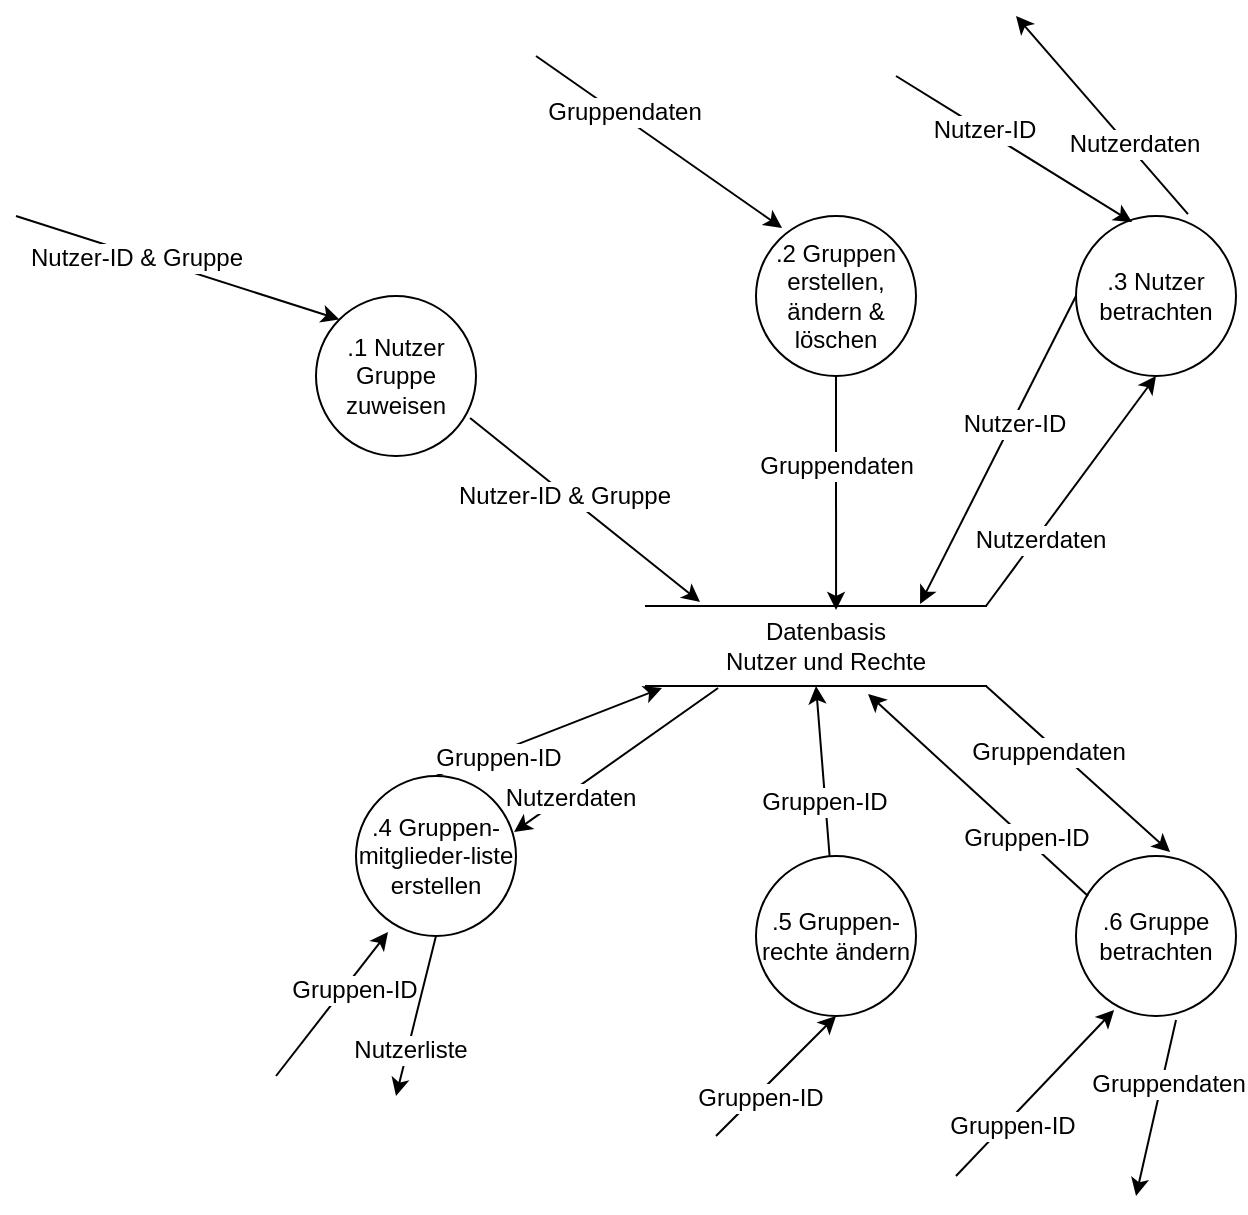 <mxfile version="12.3.0" type="device" pages="1"><diagram id="P71n3pYKr9um5QxwBSFQ" name="Page-1"><mxGraphModel dx="1422" dy="769" grid="1" gridSize="10" guides="1" tooltips="1" connect="1" arrows="1" fold="1" page="1" pageScale="1" pageWidth="850" pageHeight="1100" math="0" shadow="0"><root><mxCell id="0"/><mxCell id="1" parent="0"/><mxCell id="HVbWwbxlkAhV12KvSE2W-7" value="" style="shape=partialRectangle;whiteSpace=wrap;html=1;top=0;bottom=0;fillColor=none;rotation=90;" vertex="1" parent="1"><mxGeometry x="410" y="330" width="40" height="170" as="geometry"/></mxCell><mxCell id="HVbWwbxlkAhV12KvSE2W-10" value="Datenbasis&lt;br&gt;&lt;div&gt;Nutzer und Rechte&lt;/div&gt;" style="text;html=1;strokeColor=none;fillColor=none;align=center;verticalAlign=middle;whiteSpace=wrap;rounded=0;" vertex="1" parent="1"><mxGeometry x="380" y="405" width="110" height="20" as="geometry"/></mxCell><mxCell id="HVbWwbxlkAhV12KvSE2W-12" value=".1 Nutzer Gruppe zuweisen" style="ellipse;whiteSpace=wrap;html=1;aspect=fixed;" vertex="1" parent="1"><mxGeometry x="180" y="240" width="80" height="80" as="geometry"/></mxCell><mxCell id="HVbWwbxlkAhV12KvSE2W-13" value="" style="endArrow=classic;html=1;exitX=0.963;exitY=0.763;exitDx=0;exitDy=0;exitPerimeter=0;entryX=-0.05;entryY=0.841;entryDx=0;entryDy=0;entryPerimeter=0;" edge="1" parent="1" source="HVbWwbxlkAhV12KvSE2W-12" target="HVbWwbxlkAhV12KvSE2W-7"><mxGeometry width="50" height="50" relative="1" as="geometry"><mxPoint x="280" y="300" as="sourcePoint"/><mxPoint x="230" y="460" as="targetPoint"/></mxGeometry></mxCell><mxCell id="HVbWwbxlkAhV12KvSE2W-14" value="Nutzer-ID &amp;amp; Gruppe" style="text;html=1;align=center;verticalAlign=middle;resizable=0;points=[];;labelBackgroundColor=#ffffff;" vertex="1" connectable="0" parent="HVbWwbxlkAhV12KvSE2W-13"><mxGeometry x="-0.171" y="-1" relative="1" as="geometry"><mxPoint as="offset"/></mxGeometry></mxCell><mxCell id="HVbWwbxlkAhV12KvSE2W-15" value="" style="endArrow=classic;html=1;entryX=0;entryY=0;entryDx=0;entryDy=0;" edge="1" parent="1" target="HVbWwbxlkAhV12KvSE2W-12"><mxGeometry width="50" height="50" relative="1" as="geometry"><mxPoint x="30" y="200" as="sourcePoint"/><mxPoint x="230" y="460" as="targetPoint"/></mxGeometry></mxCell><mxCell id="HVbWwbxlkAhV12KvSE2W-17" value="Nutzer-ID &amp;amp; Gruppe" style="text;html=1;align=center;verticalAlign=middle;resizable=0;points=[];;labelBackgroundColor=#ffffff;" vertex="1" connectable="0" parent="HVbWwbxlkAhV12KvSE2W-15"><mxGeometry x="-0.24" y="-1" relative="1" as="geometry"><mxPoint x="-1" as="offset"/></mxGeometry></mxCell><mxCell id="HVbWwbxlkAhV12KvSE2W-22" value=".2 Gruppen erstellen, ändern &amp;amp; löschen" style="ellipse;whiteSpace=wrap;html=1;aspect=fixed;" vertex="1" parent="1"><mxGeometry x="400" y="200" width="80" height="80" as="geometry"/></mxCell><mxCell id="HVbWwbxlkAhV12KvSE2W-23" value="" style="endArrow=classic;html=1;entryX=0.163;entryY=0.075;entryDx=0;entryDy=0;entryPerimeter=0;" edge="1" parent="1" target="HVbWwbxlkAhV12KvSE2W-22"><mxGeometry width="50" height="50" relative="1" as="geometry"><mxPoint x="290" y="120" as="sourcePoint"/><mxPoint x="70" y="460" as="targetPoint"/></mxGeometry></mxCell><mxCell id="HVbWwbxlkAhV12KvSE2W-24" value="Gruppendaten" style="text;html=1;align=center;verticalAlign=middle;resizable=0;points=[];;labelBackgroundColor=#ffffff;" vertex="1" connectable="0" parent="HVbWwbxlkAhV12KvSE2W-23"><mxGeometry x="-0.306" y="2" relative="1" as="geometry"><mxPoint as="offset"/></mxGeometry></mxCell><mxCell id="HVbWwbxlkAhV12KvSE2W-25" value="" style="endArrow=classic;html=1;exitX=0.5;exitY=1;exitDx=0;exitDy=0;entryX=0.05;entryY=0.441;entryDx=0;entryDy=0;entryPerimeter=0;" edge="1" parent="1" source="HVbWwbxlkAhV12KvSE2W-22" target="HVbWwbxlkAhV12KvSE2W-7"><mxGeometry width="50" height="50" relative="1" as="geometry"><mxPoint x="20" y="510" as="sourcePoint"/><mxPoint x="70" y="460" as="targetPoint"/></mxGeometry></mxCell><mxCell id="HVbWwbxlkAhV12KvSE2W-26" value="Gruppendaten" style="text;html=1;align=center;verticalAlign=middle;resizable=0;points=[];;labelBackgroundColor=#ffffff;" vertex="1" connectable="0" parent="HVbWwbxlkAhV12KvSE2W-25"><mxGeometry x="-0.231" relative="1" as="geometry"><mxPoint as="offset"/></mxGeometry></mxCell><mxCell id="HVbWwbxlkAhV12KvSE2W-27" value=".3 Nutzer betrachten" style="ellipse;whiteSpace=wrap;html=1;aspect=fixed;" vertex="1" parent="1"><mxGeometry x="560" y="200" width="80" height="80" as="geometry"/></mxCell><mxCell id="HVbWwbxlkAhV12KvSE2W-28" value="" style="endArrow=classic;html=1;entryX=0.35;entryY=0.038;entryDx=0;entryDy=0;entryPerimeter=0;" edge="1" parent="1" target="HVbWwbxlkAhV12KvSE2W-27"><mxGeometry width="50" height="50" relative="1" as="geometry"><mxPoint x="470" y="130" as="sourcePoint"/><mxPoint x="70" y="460" as="targetPoint"/></mxGeometry></mxCell><mxCell id="HVbWwbxlkAhV12KvSE2W-29" value="Nutzer-ID" style="text;html=1;align=center;verticalAlign=middle;resizable=0;points=[];;labelBackgroundColor=#ffffff;" vertex="1" connectable="0" parent="HVbWwbxlkAhV12KvSE2W-28"><mxGeometry x="-0.268" relative="1" as="geometry"><mxPoint as="offset"/></mxGeometry></mxCell><mxCell id="HVbWwbxlkAhV12KvSE2W-30" value="" style="endArrow=classic;html=1;exitX=0;exitY=0.5;exitDx=0;exitDy=0;entryX=-0.025;entryY=0.194;entryDx=0;entryDy=0;entryPerimeter=0;" edge="1" parent="1" source="HVbWwbxlkAhV12KvSE2W-27" target="HVbWwbxlkAhV12KvSE2W-7"><mxGeometry width="50" height="50" relative="1" as="geometry"><mxPoint x="20" y="510" as="sourcePoint"/><mxPoint x="70" y="460" as="targetPoint"/></mxGeometry></mxCell><mxCell id="HVbWwbxlkAhV12KvSE2W-31" value="Nutzer-ID" style="text;html=1;align=center;verticalAlign=middle;resizable=0;points=[];;labelBackgroundColor=#ffffff;" vertex="1" connectable="0" parent="HVbWwbxlkAhV12KvSE2W-30"><mxGeometry x="-0.186" y="2" relative="1" as="geometry"><mxPoint x="-1" as="offset"/></mxGeometry></mxCell><mxCell id="HVbWwbxlkAhV12KvSE2W-32" value="" style="endArrow=classic;html=1;exitX=0;exitY=0;exitDx=0;exitDy=0;entryX=0.5;entryY=1;entryDx=0;entryDy=0;" edge="1" parent="1" source="HVbWwbxlkAhV12KvSE2W-7" target="HVbWwbxlkAhV12KvSE2W-27"><mxGeometry width="50" height="50" relative="1" as="geometry"><mxPoint x="20" y="510" as="sourcePoint"/><mxPoint x="70" y="460" as="targetPoint"/></mxGeometry></mxCell><mxCell id="HVbWwbxlkAhV12KvSE2W-33" value="Nutzerdaten" style="text;html=1;align=center;verticalAlign=middle;resizable=0;points=[];;labelBackgroundColor=#ffffff;" vertex="1" connectable="0" parent="HVbWwbxlkAhV12KvSE2W-32"><mxGeometry x="-0.404" y="-2" relative="1" as="geometry"><mxPoint as="offset"/></mxGeometry></mxCell><mxCell id="HVbWwbxlkAhV12KvSE2W-34" value=".4 Gruppen-mitglieder-liste erstellen" style="ellipse;whiteSpace=wrap;html=1;aspect=fixed;" vertex="1" parent="1"><mxGeometry x="200" y="480" width="80" height="80" as="geometry"/></mxCell><mxCell id="HVbWwbxlkAhV12KvSE2W-35" value="" style="endArrow=classic;html=1;entryX=0.2;entryY=0.975;entryDx=0;entryDy=0;entryPerimeter=0;" edge="1" parent="1" target="HVbWwbxlkAhV12KvSE2W-34"><mxGeometry width="50" height="50" relative="1" as="geometry"><mxPoint x="160" y="630" as="sourcePoint"/><mxPoint x="70" y="580" as="targetPoint"/></mxGeometry></mxCell><mxCell id="HVbWwbxlkAhV12KvSE2W-36" value="Gruppen-ID" style="text;html=1;align=center;verticalAlign=middle;resizable=0;points=[];;labelBackgroundColor=#ffffff;" vertex="1" connectable="0" parent="HVbWwbxlkAhV12KvSE2W-35"><mxGeometry x="0.286" y="-4" relative="1" as="geometry"><mxPoint as="offset"/></mxGeometry></mxCell><mxCell id="HVbWwbxlkAhV12KvSE2W-37" value="" style="endArrow=classic;html=1;entryX=1.025;entryY=0.953;entryDx=0;entryDy=0;entryPerimeter=0;exitX=0.5;exitY=0;exitDx=0;exitDy=0;" edge="1" parent="1" source="HVbWwbxlkAhV12KvSE2W-34" target="HVbWwbxlkAhV12KvSE2W-7"><mxGeometry width="50" height="50" relative="1" as="geometry"><mxPoint x="20" y="710" as="sourcePoint"/><mxPoint x="70" y="660" as="targetPoint"/></mxGeometry></mxCell><mxCell id="HVbWwbxlkAhV12KvSE2W-38" value="Gruppen-ID" style="text;html=1;align=center;verticalAlign=middle;resizable=0;points=[];;labelBackgroundColor=#ffffff;" vertex="1" connectable="0" parent="HVbWwbxlkAhV12KvSE2W-37"><mxGeometry x="-0.47" y="-3" relative="1" as="geometry"><mxPoint as="offset"/></mxGeometry></mxCell><mxCell id="HVbWwbxlkAhV12KvSE2W-39" value="" style="endArrow=classic;html=1;exitX=1.025;exitY=0.788;exitDx=0;exitDy=0;exitPerimeter=0;entryX=0.988;entryY=0.35;entryDx=0;entryDy=0;entryPerimeter=0;" edge="1" parent="1" source="HVbWwbxlkAhV12KvSE2W-7" target="HVbWwbxlkAhV12KvSE2W-34"><mxGeometry width="50" height="50" relative="1" as="geometry"><mxPoint x="20" y="710" as="sourcePoint"/><mxPoint x="70" y="660" as="targetPoint"/></mxGeometry></mxCell><mxCell id="HVbWwbxlkAhV12KvSE2W-40" value="Nutzerdaten" style="text;html=1;align=center;verticalAlign=middle;resizable=0;points=[];;labelBackgroundColor=#ffffff;" vertex="1" connectable="0" parent="HVbWwbxlkAhV12KvSE2W-39"><mxGeometry x="0.477" y="2" relative="1" as="geometry"><mxPoint as="offset"/></mxGeometry></mxCell><mxCell id="HVbWwbxlkAhV12KvSE2W-41" value="" style="endArrow=classic;html=1;exitX=0.5;exitY=1;exitDx=0;exitDy=0;" edge="1" parent="1" source="HVbWwbxlkAhV12KvSE2W-34"><mxGeometry width="50" height="50" relative="1" as="geometry"><mxPoint x="20" y="710" as="sourcePoint"/><mxPoint x="220" y="640" as="targetPoint"/></mxGeometry></mxCell><mxCell id="HVbWwbxlkAhV12KvSE2W-42" value="Nutzerliste" style="text;html=1;align=center;verticalAlign=middle;resizable=0;points=[];;labelBackgroundColor=#ffffff;" vertex="1" connectable="0" parent="HVbWwbxlkAhV12KvSE2W-41"><mxGeometry x="0.422" y="1" relative="1" as="geometry"><mxPoint as="offset"/></mxGeometry></mxCell><mxCell id="HVbWwbxlkAhV12KvSE2W-43" value="" style="endArrow=classic;html=1;exitX=0.7;exitY=-0.012;exitDx=0;exitDy=0;exitPerimeter=0;" edge="1" parent="1" source="HVbWwbxlkAhV12KvSE2W-27"><mxGeometry width="50" height="50" relative="1" as="geometry"><mxPoint x="20" y="720" as="sourcePoint"/><mxPoint x="530" y="100" as="targetPoint"/></mxGeometry></mxCell><mxCell id="HVbWwbxlkAhV12KvSE2W-44" value="Nutzerdaten" style="text;html=1;align=center;verticalAlign=middle;resizable=0;points=[];;labelBackgroundColor=#ffffff;" vertex="1" connectable="0" parent="HVbWwbxlkAhV12KvSE2W-43"><mxGeometry x="-0.305" y="-2" relative="1" as="geometry"><mxPoint x="1" as="offset"/></mxGeometry></mxCell><mxCell id="HVbWwbxlkAhV12KvSE2W-45" value=".5 Gruppen-rechte ändern" style="ellipse;whiteSpace=wrap;html=1;aspect=fixed;" vertex="1" parent="1"><mxGeometry x="400" y="520" width="80" height="80" as="geometry"/></mxCell><mxCell id="HVbWwbxlkAhV12KvSE2W-46" value="" style="endArrow=classic;html=1;entryX=0.5;entryY=1;entryDx=0;entryDy=0;" edge="1" parent="1" target="HVbWwbxlkAhV12KvSE2W-45"><mxGeometry width="50" height="50" relative="1" as="geometry"><mxPoint x="380" y="660" as="sourcePoint"/><mxPoint x="70" y="670" as="targetPoint"/></mxGeometry></mxCell><mxCell id="HVbWwbxlkAhV12KvSE2W-47" value="Gruppen-ID" style="text;html=1;align=center;verticalAlign=middle;resizable=0;points=[];;labelBackgroundColor=#ffffff;" vertex="1" connectable="0" parent="HVbWwbxlkAhV12KvSE2W-46"><mxGeometry x="-0.3" y="-1" relative="1" as="geometry"><mxPoint y="1" as="offset"/></mxGeometry></mxCell><mxCell id="HVbWwbxlkAhV12KvSE2W-48" value="" style="endArrow=classic;html=1;entryX=1;entryY=0.5;entryDx=0;entryDy=0;" edge="1" parent="1" source="HVbWwbxlkAhV12KvSE2W-45" target="HVbWwbxlkAhV12KvSE2W-7"><mxGeometry width="50" height="50" relative="1" as="geometry"><mxPoint x="20" y="740" as="sourcePoint"/><mxPoint x="70" y="690" as="targetPoint"/></mxGeometry></mxCell><mxCell id="HVbWwbxlkAhV12KvSE2W-49" value="Gruppen-ID" style="text;html=1;align=center;verticalAlign=middle;resizable=0;points=[];;labelBackgroundColor=#ffffff;" vertex="1" connectable="0" parent="HVbWwbxlkAhV12KvSE2W-48"><mxGeometry x="-0.361" y="1" relative="1" as="geometry"><mxPoint as="offset"/></mxGeometry></mxCell><mxCell id="HVbWwbxlkAhV12KvSE2W-50" value=".6 Gruppe betrachten" style="ellipse;whiteSpace=wrap;html=1;aspect=fixed;" vertex="1" parent="1"><mxGeometry x="560" y="520" width="80" height="80" as="geometry"/></mxCell><mxCell id="HVbWwbxlkAhV12KvSE2W-51" value="" style="endArrow=classic;html=1;entryX=1.1;entryY=0.347;entryDx=0;entryDy=0;entryPerimeter=0;exitX=0.075;exitY=0.25;exitDx=0;exitDy=0;exitPerimeter=0;" edge="1" parent="1" source="HVbWwbxlkAhV12KvSE2W-50" target="HVbWwbxlkAhV12KvSE2W-7"><mxGeometry width="50" height="50" relative="1" as="geometry"><mxPoint x="20" y="740" as="sourcePoint"/><mxPoint x="70" y="690" as="targetPoint"/></mxGeometry></mxCell><mxCell id="HVbWwbxlkAhV12KvSE2W-52" value="Gruppen-ID" style="text;html=1;align=center;verticalAlign=middle;resizable=0;points=[];;labelBackgroundColor=#ffffff;" vertex="1" connectable="0" parent="HVbWwbxlkAhV12KvSE2W-51"><mxGeometry x="-0.431" relative="1" as="geometry"><mxPoint y="-1" as="offset"/></mxGeometry></mxCell><mxCell id="HVbWwbxlkAhV12KvSE2W-53" value="" style="endArrow=classic;html=1;exitX=1;exitY=0;exitDx=0;exitDy=0;entryX=0.588;entryY=-0.025;entryDx=0;entryDy=0;entryPerimeter=0;" edge="1" parent="1" source="HVbWwbxlkAhV12KvSE2W-7" target="HVbWwbxlkAhV12KvSE2W-50"><mxGeometry width="50" height="50" relative="1" as="geometry"><mxPoint x="20" y="740" as="sourcePoint"/><mxPoint x="70" y="690" as="targetPoint"/></mxGeometry></mxCell><mxCell id="HVbWwbxlkAhV12KvSE2W-54" value="Gruppendaten" style="text;html=1;align=center;verticalAlign=middle;resizable=0;points=[];;labelBackgroundColor=#ffffff;" vertex="1" connectable="0" parent="HVbWwbxlkAhV12KvSE2W-53"><mxGeometry x="-0.288" y="-4" relative="1" as="geometry"><mxPoint x="1" as="offset"/></mxGeometry></mxCell><mxCell id="HVbWwbxlkAhV12KvSE2W-55" value="" style="endArrow=classic;html=1;entryX=0.238;entryY=0.963;entryDx=0;entryDy=0;entryPerimeter=0;" edge="1" parent="1" target="HVbWwbxlkAhV12KvSE2W-50"><mxGeometry width="50" height="50" relative="1" as="geometry"><mxPoint x="500" y="680" as="sourcePoint"/><mxPoint x="70" y="690" as="targetPoint"/></mxGeometry></mxCell><mxCell id="HVbWwbxlkAhV12KvSE2W-56" value="Gruppen-ID" style="text;html=1;align=center;verticalAlign=middle;resizable=0;points=[];;labelBackgroundColor=#ffffff;" vertex="1" connectable="0" parent="HVbWwbxlkAhV12KvSE2W-55"><mxGeometry x="-0.347" y="-3" relative="1" as="geometry"><mxPoint as="offset"/></mxGeometry></mxCell><mxCell id="HVbWwbxlkAhV12KvSE2W-57" value="" style="endArrow=classic;html=1;exitX=0.625;exitY=1.025;exitDx=0;exitDy=0;exitPerimeter=0;" edge="1" parent="1" source="HVbWwbxlkAhV12KvSE2W-50"><mxGeometry width="50" height="50" relative="1" as="geometry"><mxPoint x="20" y="760" as="sourcePoint"/><mxPoint x="590" y="690" as="targetPoint"/></mxGeometry></mxCell><mxCell id="HVbWwbxlkAhV12KvSE2W-58" value="Gruppendaten" style="text;html=1;align=center;verticalAlign=middle;resizable=0;points=[];;labelBackgroundColor=#ffffff;" vertex="1" connectable="0" parent="HVbWwbxlkAhV12KvSE2W-57"><mxGeometry x="-0.295" y="3" relative="1" as="geometry"><mxPoint as="offset"/></mxGeometry></mxCell></root></mxGraphModel></diagram></mxfile>